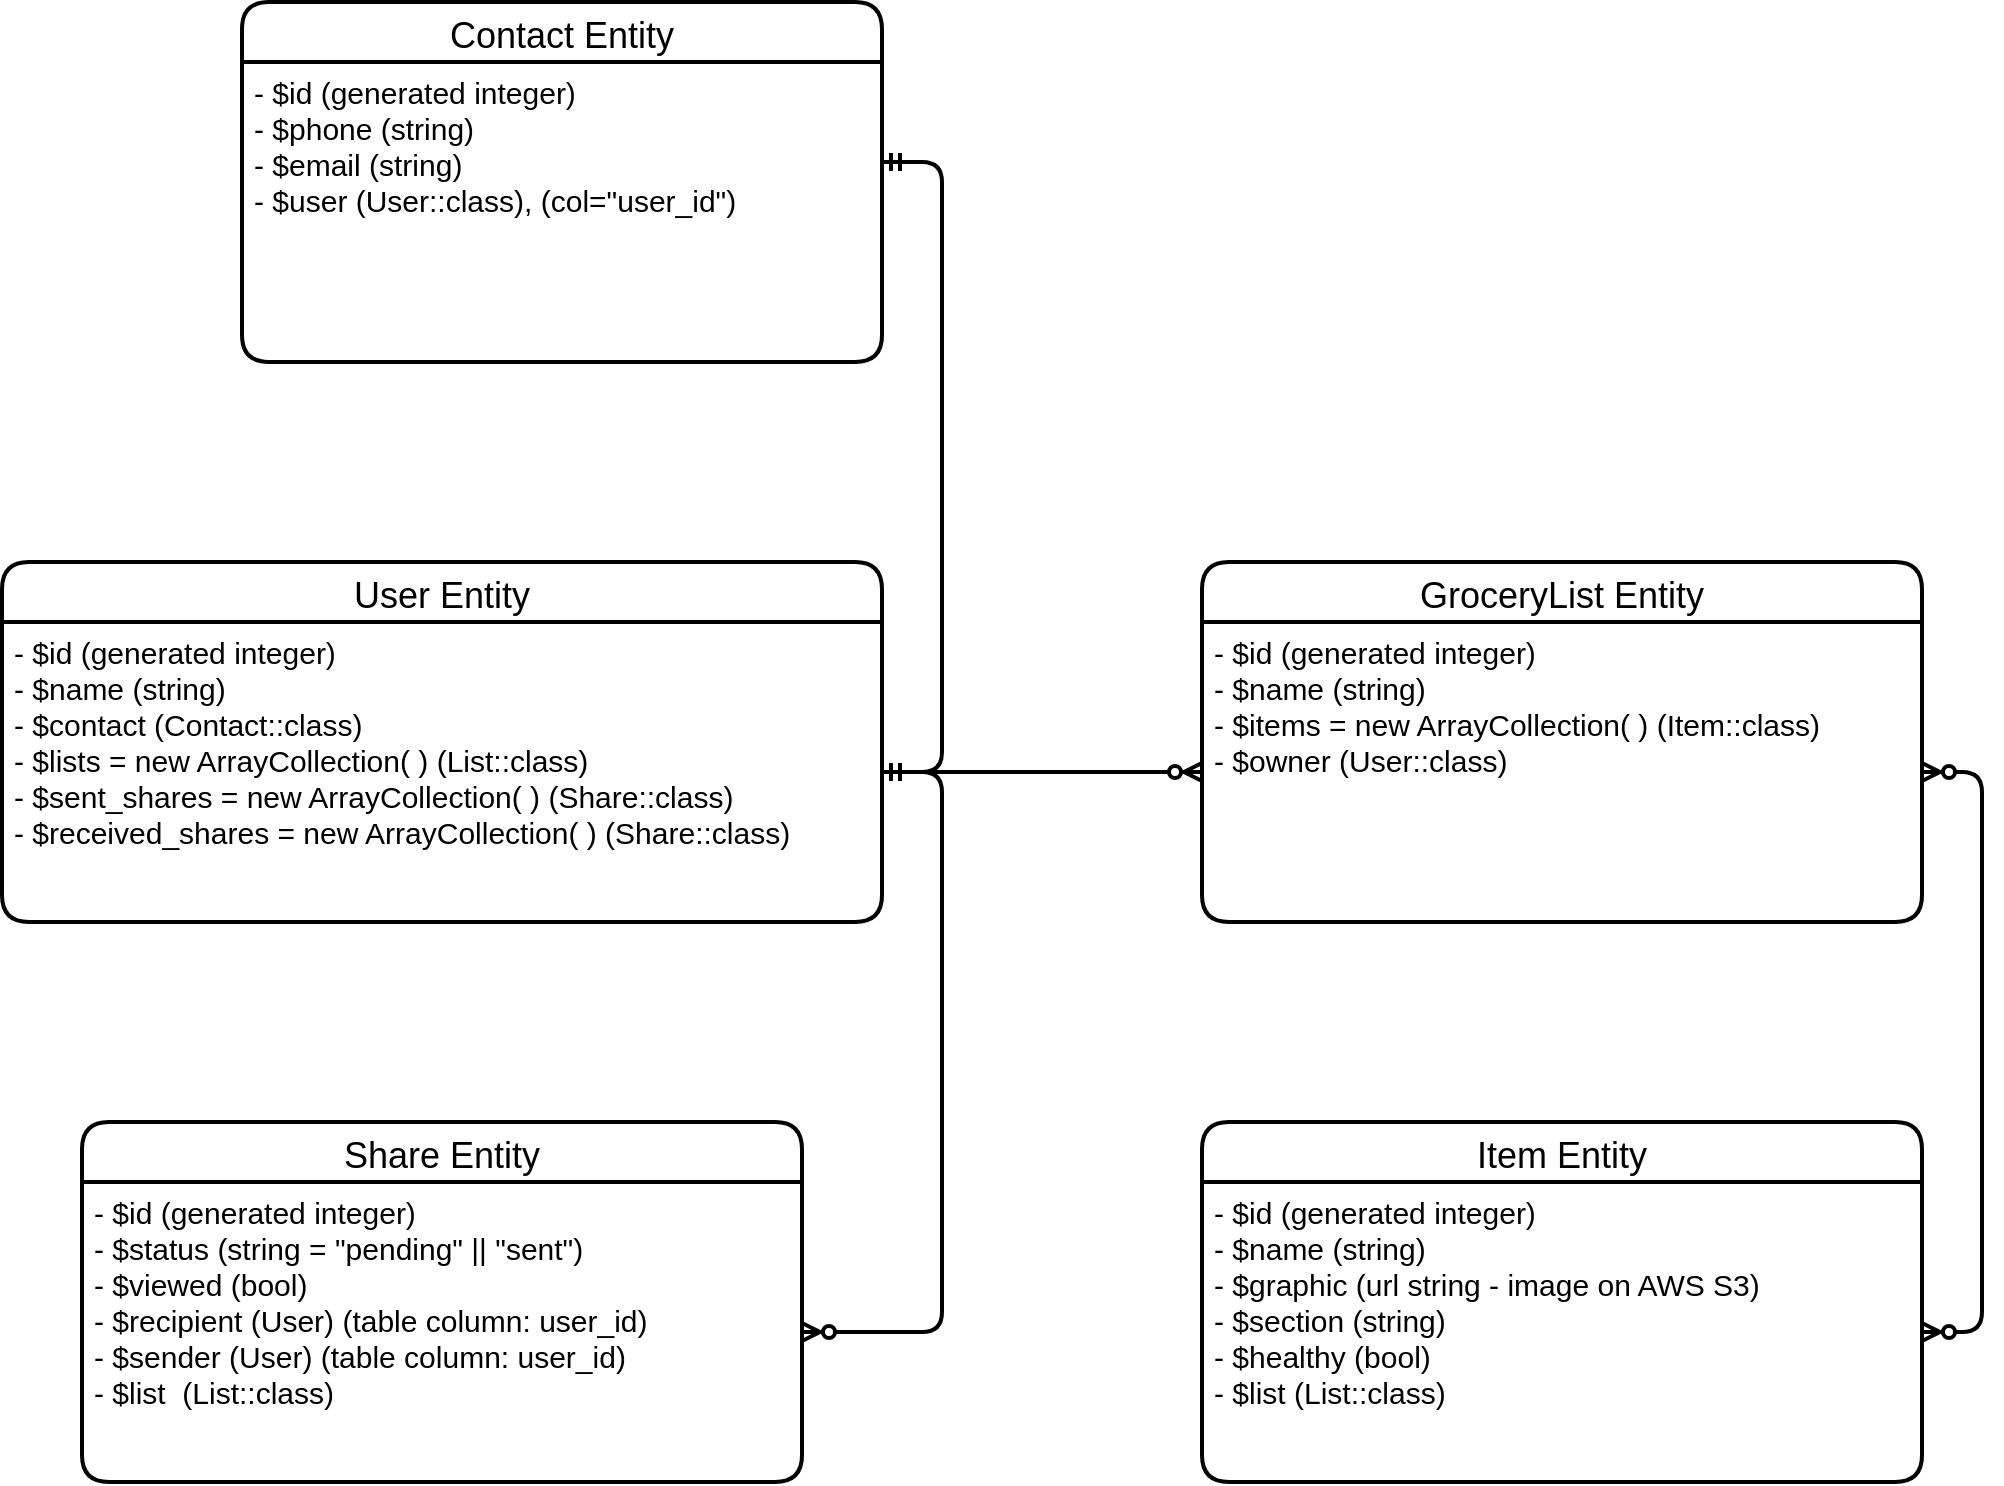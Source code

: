 <mxfile version="14.9.0" type="device"><diagram name="Page-1" id="e56a1550-8fbb-45ad-956c-1786394a9013"><mxGraphModel dx="2522" dy="819" grid="1" gridSize="10" guides="1" tooltips="1" connect="1" arrows="1" fold="1" page="1" pageScale="1" pageWidth="1100" pageHeight="850" background="none" math="0" shadow="0"><root><mxCell id="0"/><mxCell id="1" parent="0"/><mxCell id="l0gLzF43j1_eRblCBDvg-26" value="User Entity" style="swimlane;childLayout=stackLayout;horizontal=1;startSize=30;horizontalStack=0;rounded=1;fontSize=18;fontStyle=0;strokeWidth=2;resizeParent=0;resizeLast=1;shadow=0;dashed=0;align=center;" parent="1" vertex="1"><mxGeometry y="320" width="440" height="180" as="geometry"/></mxCell><mxCell id="l0gLzF43j1_eRblCBDvg-29" value="- $id (generated integer)&#xA;- $name (string)&#xA;- $contact (Contact::class)&#xA;- $lists = new ArrayCollection( ) (List::class)&#xA;- $sent_shares = new ArrayCollection( ) (Share::class)&#xA;- $received_shares = new ArrayCollection( ) (Share::class)&#xA;&#xA;" style="align=left;strokeColor=none;fillColor=none;spacingLeft=4;fontSize=15;verticalAlign=top;resizable=0;rotatable=0;part=1;spacingTop=0;" parent="l0gLzF43j1_eRblCBDvg-26" vertex="1"><mxGeometry y="30" width="440" height="150" as="geometry"/></mxCell><mxCell id="l0gLzF43j1_eRblCBDvg-30" value="GroceryList Entity" style="swimlane;childLayout=stackLayout;horizontal=1;startSize=30;horizontalStack=0;rounded=1;fontSize=18;fontStyle=0;strokeWidth=2;resizeParent=0;resizeLast=1;shadow=0;dashed=0;align=center;" parent="1" vertex="1"><mxGeometry x="600" y="320" width="360" height="180" as="geometry"/></mxCell><mxCell id="l0gLzF43j1_eRblCBDvg-31" value="- $id (generated integer)&#xA;- $name (string)&#xA;- $items = new ArrayCollection( ) (Item::class)&#xA;- $owner (User::class)&#xA;" style="align=left;strokeColor=none;fillColor=none;spacingLeft=4;fontSize=15;verticalAlign=top;resizable=0;rotatable=0;part=1;spacingTop=0;" parent="l0gLzF43j1_eRblCBDvg-30" vertex="1"><mxGeometry y="30" width="360" height="150" as="geometry"/></mxCell><mxCell id="l0gLzF43j1_eRblCBDvg-33" value="" style="edgeStyle=entityRelationEdgeStyle;fontSize=12;html=1;endArrow=ERzeroToMany;startArrow=ERmandOne;strokeWidth=2;exitX=1;exitY=0.5;exitDx=0;exitDy=0;entryX=0;entryY=0.5;entryDx=0;entryDy=0;" parent="1" source="l0gLzF43j1_eRblCBDvg-29" target="l0gLzF43j1_eRblCBDvg-31" edge="1"><mxGeometry width="100" height="100" relative="1" as="geometry"><mxPoint x="360" y="550" as="sourcePoint"/><mxPoint x="580" y="425" as="targetPoint"/></mxGeometry></mxCell><mxCell id="l0gLzF43j1_eRblCBDvg-34" value="Item Entity" style="swimlane;childLayout=stackLayout;horizontal=1;startSize=30;horizontalStack=0;rounded=1;fontSize=18;fontStyle=0;strokeWidth=2;resizeParent=0;resizeLast=1;shadow=0;dashed=0;align=center;" parent="1" vertex="1"><mxGeometry x="600" y="600" width="360" height="180" as="geometry"/></mxCell><mxCell id="l0gLzF43j1_eRblCBDvg-35" value="- $id (generated integer)&#xA;- $name (string)&#xA;- $graphic (url string - image on AWS S3)&#xA;- $section (string)&#xA;- $healthy (bool)&#xA;- $list (List::class)&#xA;" style="align=left;strokeColor=none;fillColor=none;spacingLeft=4;fontSize=15;verticalAlign=top;resizable=0;rotatable=0;part=1;spacingTop=0;" parent="l0gLzF43j1_eRblCBDvg-34" vertex="1"><mxGeometry y="30" width="360" height="150" as="geometry"/></mxCell><mxCell id="l0gLzF43j1_eRblCBDvg-37" value="" style="edgeStyle=entityRelationEdgeStyle;fontSize=12;html=1;endArrow=ERzeroToMany;endFill=1;startArrow=ERzeroToMany;strokeWidth=2;" parent="1" source="l0gLzF43j1_eRblCBDvg-35" target="l0gLzF43j1_eRblCBDvg-31" edge="1"><mxGeometry width="100" height="100" relative="1" as="geometry"><mxPoint x="720" y="730" as="sourcePoint"/><mxPoint x="820" y="630" as="targetPoint"/></mxGeometry></mxCell><mxCell id="2" value="Share Entity" style="swimlane;childLayout=stackLayout;horizontal=1;startSize=30;horizontalStack=0;rounded=1;fontSize=18;fontStyle=0;strokeWidth=2;resizeParent=0;resizeLast=1;shadow=0;dashed=0;align=center;" parent="1" vertex="1"><mxGeometry x="40" y="600" width="360" height="180" as="geometry"/></mxCell><mxCell id="3" value="- $id (generated integer)&#xA;- $status (string = &quot;pending&quot; || &quot;sent&quot;)&#xA;- $viewed (bool)&#xA;- $recipient (User) (table column: user_id)&#xA;- $sender (User) (table column: user_id)&#xA;- $list  (List::class)&#xA;&#xA;" style="align=left;strokeColor=none;fillColor=none;spacingLeft=4;fontSize=15;verticalAlign=top;resizable=0;rotatable=0;part=1;spacingTop=0;" parent="2" vertex="1"><mxGeometry y="30" width="360" height="150" as="geometry"/></mxCell><mxCell id="JLig3bcr_htQ_Onki4-i-4" value="" style="edgeStyle=entityRelationEdgeStyle;fontSize=12;html=1;endArrow=ERzeroToMany;startArrow=ERmandOne;strokeWidth=2;" parent="1" source="l0gLzF43j1_eRblCBDvg-29" target="3" edge="1"><mxGeometry width="100" height="100" relative="1" as="geometry"><mxPoint x="-20" y="370" as="sourcePoint"/><mxPoint x="40" y="690" as="targetPoint"/></mxGeometry></mxCell><mxCell id="JLig3bcr_htQ_Onki4-i-6" value="Contact Entity" style="swimlane;childLayout=stackLayout;horizontal=1;startSize=30;horizontalStack=0;rounded=1;fontSize=18;fontStyle=0;strokeWidth=2;resizeParent=0;resizeLast=1;shadow=0;dashed=0;align=center;" parent="1" vertex="1"><mxGeometry x="120" y="40" width="320" height="180" as="geometry"/></mxCell><mxCell id="JLig3bcr_htQ_Onki4-i-7" value="- $id (generated integer)&#xA;- $phone (string)&#xA;- $email (string)&#xA;- $user (User::class), (col=&quot;user_id&quot;)" style="align=left;strokeColor=none;fillColor=none;spacingLeft=4;fontSize=15;verticalAlign=top;resizable=0;rotatable=0;part=1;spacingTop=0;" parent="JLig3bcr_htQ_Onki4-i-6" vertex="1"><mxGeometry y="30" width="320" height="150" as="geometry"/></mxCell><mxCell id="HYE7s4OVoofn2S7aHl59-3" value="" style="edgeStyle=entityRelationEdgeStyle;fontSize=12;html=1;endArrow=ERmandOne;startArrow=ERmandOne;entryX=1;entryY=0.333;entryDx=0;entryDy=0;entryPerimeter=0;strokeWidth=2;" edge="1" parent="1" source="l0gLzF43j1_eRblCBDvg-29" target="JLig3bcr_htQ_Onki4-i-7"><mxGeometry width="100" height="100" relative="1" as="geometry"><mxPoint x="450" y="390" as="sourcePoint"/><mxPoint x="550" y="290" as="targetPoint"/></mxGeometry></mxCell></root></mxGraphModel></diagram></mxfile>